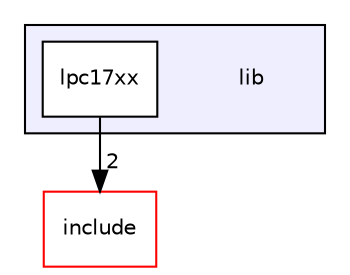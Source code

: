 digraph "lib" {
  compound=true
  node [ fontsize="10", fontname="Helvetica"];
  edge [ labelfontsize="10", labelfontname="Helvetica"];
  subgraph clusterdir_97aefd0d527b934f1d99a682da8fe6a9 {
    graph [ bgcolor="#eeeeff", pencolor="black", label="" URL="dir_97aefd0d527b934f1d99a682da8fe6a9.html"];
    dir_97aefd0d527b934f1d99a682da8fe6a9 [shape=plaintext label="lib"];
    dir_f9dfdb53076d236e85e20774ccbdc816 [shape=box label="lpc17xx" color="black" fillcolor="white" style="filled" URL="dir_f9dfdb53076d236e85e20774ccbdc816.html"];
  }
  dir_d44c64559bbebec7f509842c48db8b23 [shape=box label="include" fillcolor="white" style="filled" color="red" URL="dir_d44c64559bbebec7f509842c48db8b23.html"];
  dir_f9dfdb53076d236e85e20774ccbdc816->dir_d44c64559bbebec7f509842c48db8b23 [headlabel="2", labeldistance=1.5 headhref="dir_000004_000000.html"];
}
